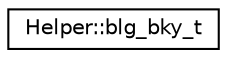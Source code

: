 digraph "Graphical Class Hierarchy"
{
  edge [fontname="Helvetica",fontsize="10",labelfontname="Helvetica",labelfontsize="10"];
  node [fontname="Helvetica",fontsize="10",shape=record];
  rankdir="LR";
  Node0 [label="Helper::blg_bky_t",height=0.2,width=0.4,color="black", fillcolor="white", style="filled",URL="$struct_helper_1_1blg__bky__t.html"];
}
